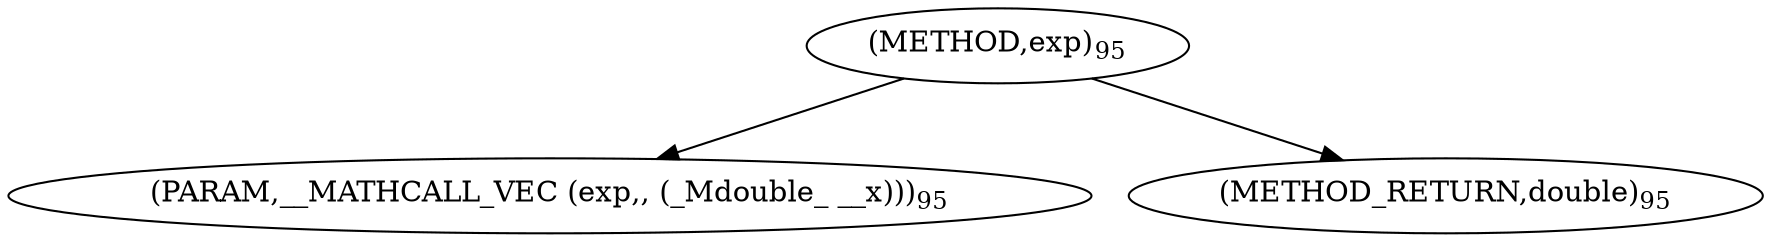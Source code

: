 digraph "exp" {  
"6270" [label = <(METHOD,exp)<SUB>95</SUB>> ]
"6271" [label = <(PARAM,__MATHCALL_VEC (exp,, (_Mdouble_ __x)))<SUB>95</SUB>> ]
"6272" [label = <(METHOD_RETURN,double)<SUB>95</SUB>> ]
  "6270" -> "6271" 
  "6270" -> "6272" 
}
